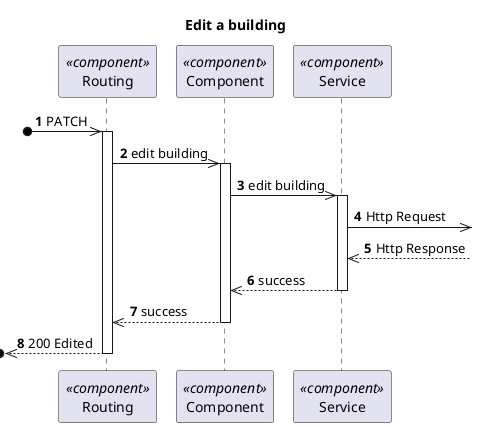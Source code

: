 @startuml Process View - Level 3 - Edit a building

autonumber
skinparam packageStyle rect

title Edit a building

participant "Routing" as routing <<component>>
participant "Component" as comp <<component>>
participant "Service" as service <<component>>

?o->> routing : PATCH
activate routing
routing ->> comp : edit building

activate comp
comp ->> service : edit building

activate service
service ->> : Http Request
service <<-- : Http Response

service -->> comp : success
deactivate service

comp -->> routing : success
deactivate comp

?o<<-- routing : 200 Edited
deactivate routing

@enduml